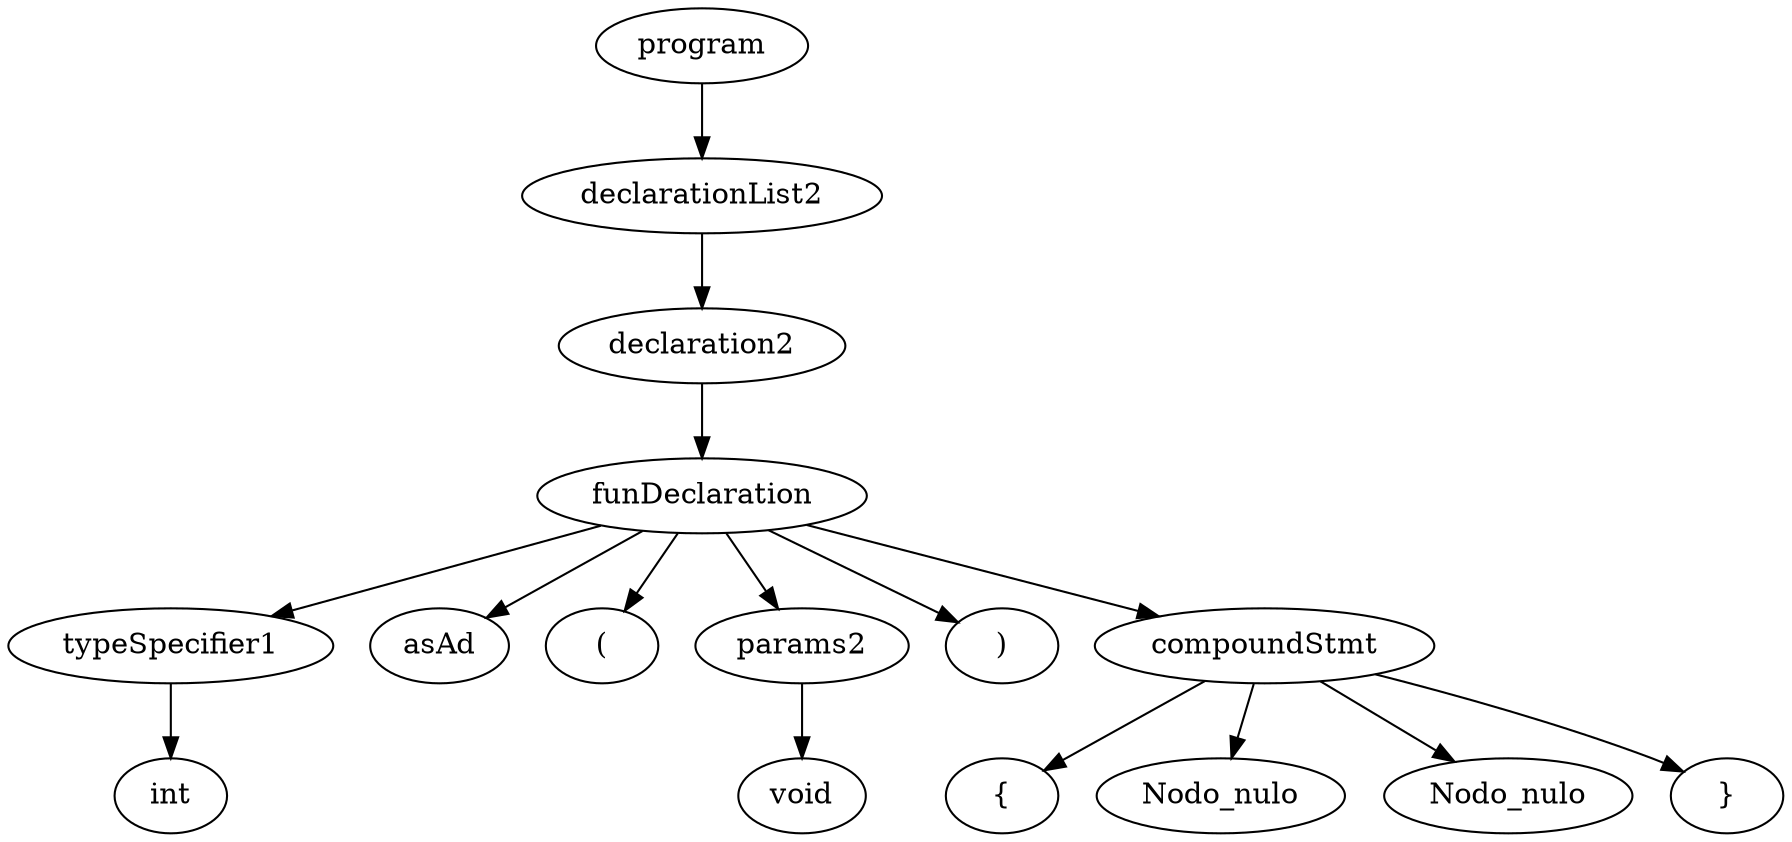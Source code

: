 digraph G {
	6[label= "int"]
	5[label = typeSpecifier1]
	5->6
	7[label= "asAd"]
	8[label= "("]
	10[label= "void"]
	9[label = params2]
	9->10
	11[label= ")"]
	13[label= "{"]
	14[label= Nodo_nulo]
	15[label= Nodo_nulo]
	16[label= "}"]
	12[label = compoundStmt]
	12->13
	12->14
	12->15
	12->16
	4[label = funDeclaration]
	4->5
	4->7
	4->8
	4->9
	4->11
	4->12
	3[label = declaration2]
	3->4
	2[label = declarationList2]
	2->3
	1[label = program]
	1->2
	}